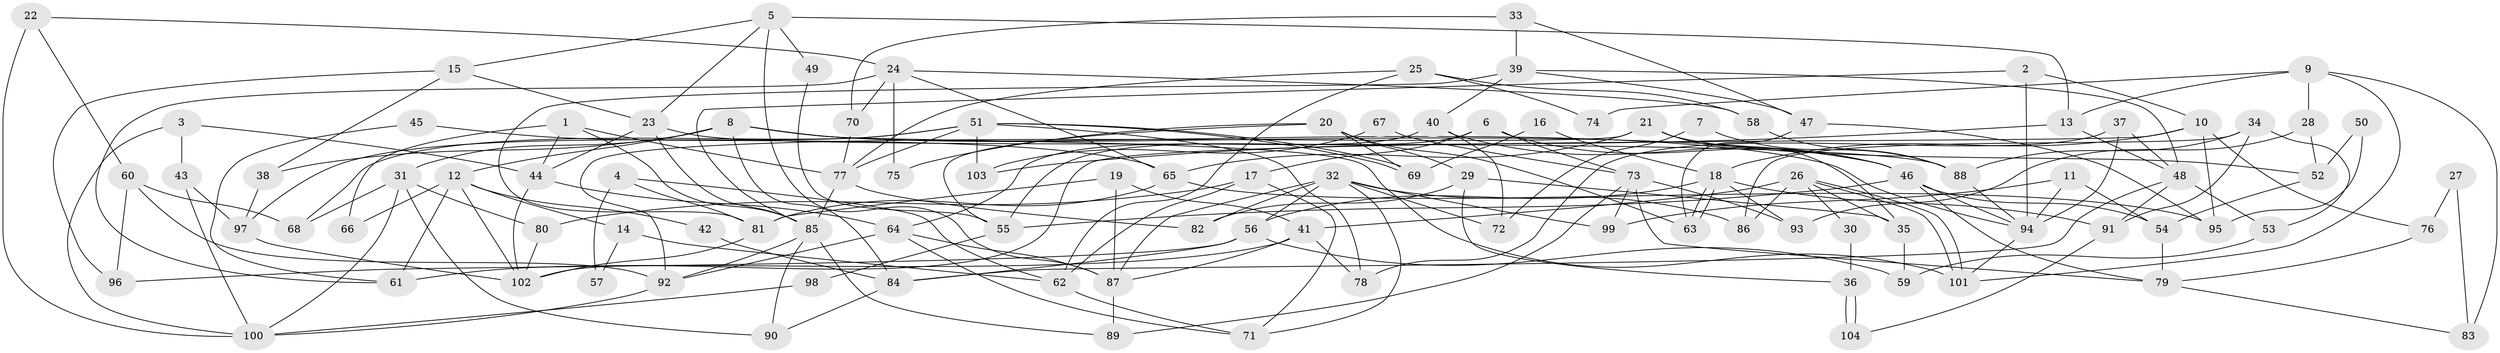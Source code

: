 // coarse degree distribution, {4: 0.12307692307692308, 8: 0.09230769230769231, 3: 0.2153846153846154, 6: 0.13846153846153847, 7: 0.07692307692307693, 5: 0.2, 2: 0.09230769230769231, 9: 0.046153846153846156, 11: 0.015384615384615385}
// Generated by graph-tools (version 1.1) at 2025/23/03/03/25 07:23:57]
// undirected, 104 vertices, 208 edges
graph export_dot {
graph [start="1"]
  node [color=gray90,style=filled];
  1;
  2;
  3;
  4;
  5;
  6;
  7;
  8;
  9;
  10;
  11;
  12;
  13;
  14;
  15;
  16;
  17;
  18;
  19;
  20;
  21;
  22;
  23;
  24;
  25;
  26;
  27;
  28;
  29;
  30;
  31;
  32;
  33;
  34;
  35;
  36;
  37;
  38;
  39;
  40;
  41;
  42;
  43;
  44;
  45;
  46;
  47;
  48;
  49;
  50;
  51;
  52;
  53;
  54;
  55;
  56;
  57;
  58;
  59;
  60;
  61;
  62;
  63;
  64;
  65;
  66;
  67;
  68;
  69;
  70;
  71;
  72;
  73;
  74;
  75;
  76;
  77;
  78;
  79;
  80;
  81;
  82;
  83;
  84;
  85;
  86;
  87;
  88;
  89;
  90;
  91;
  92;
  93;
  94;
  95;
  96;
  97;
  98;
  99;
  100;
  101;
  102;
  103;
  104;
  1 -- 85;
  1 -- 44;
  1 -- 66;
  1 -- 77;
  2 -- 94;
  2 -- 85;
  2 -- 10;
  3 -- 43;
  3 -- 100;
  3 -- 44;
  4 -- 62;
  4 -- 81;
  4 -- 57;
  5 -- 13;
  5 -- 23;
  5 -- 15;
  5 -- 49;
  5 -- 87;
  6 -- 73;
  6 -- 46;
  6 -- 17;
  6 -- 55;
  7 -- 88;
  7 -- 72;
  8 -- 38;
  8 -- 101;
  8 -- 12;
  8 -- 31;
  8 -- 46;
  8 -- 84;
  8 -- 94;
  9 -- 28;
  9 -- 101;
  9 -- 13;
  9 -- 74;
  9 -- 83;
  10 -- 18;
  10 -- 76;
  10 -- 95;
  10 -- 102;
  11 -- 94;
  11 -- 99;
  11 -- 54;
  12 -- 102;
  12 -- 14;
  12 -- 42;
  12 -- 61;
  12 -- 66;
  13 -- 48;
  13 -- 103;
  14 -- 62;
  14 -- 57;
  15 -- 23;
  15 -- 38;
  15 -- 96;
  16 -- 18;
  16 -- 69;
  17 -- 71;
  17 -- 62;
  17 -- 80;
  18 -- 56;
  18 -- 63;
  18 -- 63;
  18 -- 91;
  18 -- 93;
  19 -- 87;
  19 -- 41;
  19 -- 81;
  20 -- 63;
  20 -- 29;
  20 -- 55;
  20 -- 69;
  20 -- 75;
  21 -- 92;
  21 -- 35;
  21 -- 52;
  21 -- 65;
  22 -- 60;
  22 -- 24;
  22 -- 100;
  23 -- 44;
  23 -- 88;
  23 -- 85;
  24 -- 61;
  24 -- 65;
  24 -- 58;
  24 -- 70;
  24 -- 75;
  25 -- 62;
  25 -- 77;
  25 -- 58;
  25 -- 74;
  26 -- 86;
  26 -- 101;
  26 -- 101;
  26 -- 30;
  26 -- 35;
  26 -- 41;
  27 -- 76;
  27 -- 83;
  28 -- 52;
  28 -- 93;
  29 -- 35;
  29 -- 82;
  29 -- 36;
  30 -- 36;
  31 -- 100;
  31 -- 68;
  31 -- 80;
  31 -- 90;
  32 -- 87;
  32 -- 56;
  32 -- 71;
  32 -- 72;
  32 -- 82;
  32 -- 86;
  32 -- 99;
  33 -- 39;
  33 -- 47;
  33 -- 70;
  34 -- 88;
  34 -- 91;
  34 -- 53;
  34 -- 86;
  35 -- 59;
  36 -- 104;
  36 -- 104;
  37 -- 78;
  37 -- 94;
  37 -- 48;
  38 -- 97;
  39 -- 81;
  39 -- 48;
  39 -- 40;
  39 -- 47;
  40 -- 46;
  40 -- 64;
  40 -- 72;
  41 -- 87;
  41 -- 61;
  41 -- 78;
  42 -- 84;
  43 -- 100;
  43 -- 97;
  44 -- 102;
  44 -- 64;
  45 -- 61;
  45 -- 65;
  46 -- 55;
  46 -- 54;
  46 -- 79;
  46 -- 94;
  47 -- 95;
  47 -- 63;
  48 -- 84;
  48 -- 53;
  48 -- 91;
  49 -- 55;
  50 -- 95;
  50 -- 52;
  51 -- 77;
  51 -- 69;
  51 -- 69;
  51 -- 68;
  51 -- 78;
  51 -- 97;
  51 -- 103;
  52 -- 54;
  53 -- 59;
  54 -- 79;
  55 -- 98;
  56 -- 96;
  56 -- 84;
  56 -- 59;
  58 -- 88;
  60 -- 92;
  60 -- 68;
  60 -- 96;
  62 -- 71;
  64 -- 71;
  64 -- 87;
  64 -- 92;
  65 -- 81;
  65 -- 95;
  67 -- 103;
  67 -- 73;
  70 -- 77;
  73 -- 79;
  73 -- 89;
  73 -- 93;
  73 -- 99;
  76 -- 79;
  77 -- 82;
  77 -- 85;
  79 -- 83;
  80 -- 102;
  81 -- 102;
  84 -- 90;
  85 -- 89;
  85 -- 90;
  85 -- 92;
  87 -- 89;
  88 -- 94;
  91 -- 104;
  92 -- 100;
  94 -- 101;
  97 -- 102;
  98 -- 100;
}
